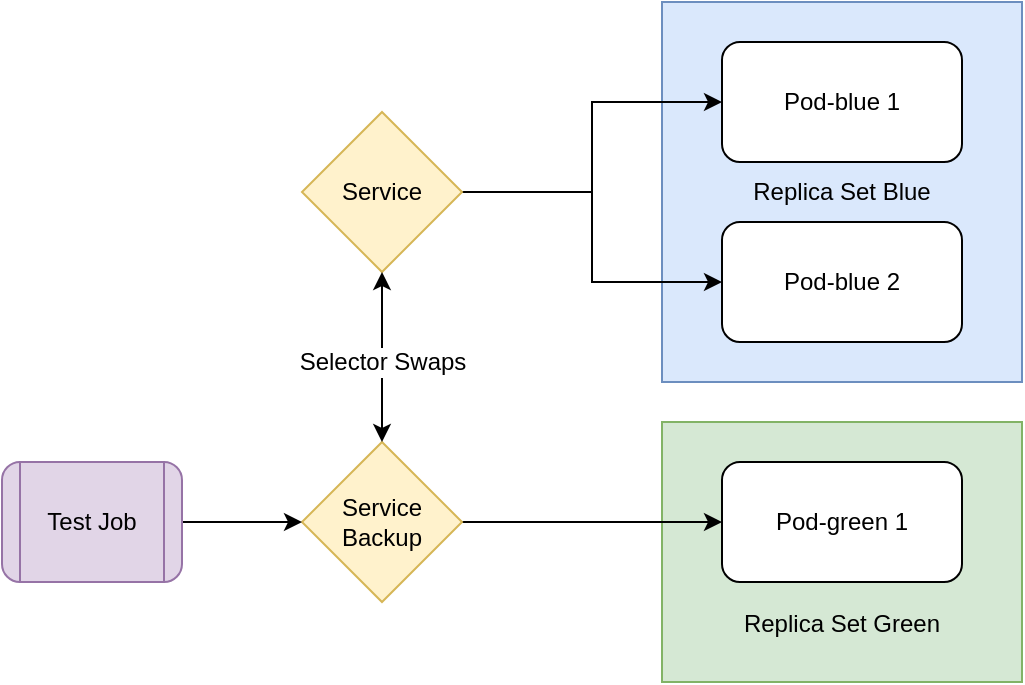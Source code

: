 <mxfile version="12.5.3" type="device"><diagram id="nUjS3g8zNArXUL-8fTUX" name="Page-1"><mxGraphModel dx="946" dy="680" grid="1" gridSize="10" guides="1" tooltips="1" connect="1" arrows="1" fold="1" page="1" pageScale="1" pageWidth="850" pageHeight="1100" math="0" shadow="0"><root><mxCell id="0"/><mxCell id="1" parent="0"/><mxCell id="aC_GR-dfm-srvQSfmo1Z-18" value="" style="group" vertex="1" connectable="0" parent="1"><mxGeometry x="400" y="280" width="180" height="130" as="geometry"/></mxCell><mxCell id="aC_GR-dfm-srvQSfmo1Z-16" value="&lt;br&gt;&lt;br&gt;&lt;br&gt;&lt;br&gt;&lt;br&gt;Replica Set Green" style="rounded=0;whiteSpace=wrap;html=1;fillColor=#d5e8d4;strokeColor=#82b366;" vertex="1" parent="aC_GR-dfm-srvQSfmo1Z-18"><mxGeometry width="180" height="130" as="geometry"/></mxCell><mxCell id="aC_GR-dfm-srvQSfmo1Z-17" value="Pod-green 1" style="rounded=1;whiteSpace=wrap;html=1;" vertex="1" parent="aC_GR-dfm-srvQSfmo1Z-18"><mxGeometry x="30" y="20" width="120" height="60" as="geometry"/></mxCell><mxCell id="aC_GR-dfm-srvQSfmo1Z-11" value="" style="group" vertex="1" connectable="0" parent="1"><mxGeometry x="400" y="70" width="180" height="190" as="geometry"/></mxCell><mxCell id="aC_GR-dfm-srvQSfmo1Z-7" value="Replica Set Blue" style="rounded=0;whiteSpace=wrap;html=1;fillColor=#dae8fc;strokeColor=#6c8ebf;" vertex="1" parent="aC_GR-dfm-srvQSfmo1Z-11"><mxGeometry width="180" height="190" as="geometry"/></mxCell><mxCell id="aC_GR-dfm-srvQSfmo1Z-8" value="Pod-blue 1" style="rounded=1;whiteSpace=wrap;html=1;" vertex="1" parent="aC_GR-dfm-srvQSfmo1Z-11"><mxGeometry x="30" y="20" width="120" height="60" as="geometry"/></mxCell><mxCell id="aC_GR-dfm-srvQSfmo1Z-9" value="Pod-blue 2" style="rounded=1;whiteSpace=wrap;html=1;" vertex="1" parent="aC_GR-dfm-srvQSfmo1Z-11"><mxGeometry x="30" y="110" width="120" height="60" as="geometry"/></mxCell><mxCell id="aC_GR-dfm-srvQSfmo1Z-19" style="edgeStyle=orthogonalEdgeStyle;rounded=0;orthogonalLoop=1;jettySize=auto;html=1;exitX=1;exitY=0.5;exitDx=0;exitDy=0;entryX=0;entryY=0.5;entryDx=0;entryDy=0;" edge="1" parent="1" source="aC_GR-dfm-srvQSfmo1Z-4" target="aC_GR-dfm-srvQSfmo1Z-8"><mxGeometry relative="1" as="geometry"/></mxCell><mxCell id="aC_GR-dfm-srvQSfmo1Z-20" style="edgeStyle=orthogonalEdgeStyle;rounded=0;orthogonalLoop=1;jettySize=auto;html=1;exitX=1;exitY=0.5;exitDx=0;exitDy=0;" edge="1" parent="1" source="aC_GR-dfm-srvQSfmo1Z-4" target="aC_GR-dfm-srvQSfmo1Z-9"><mxGeometry relative="1" as="geometry"/></mxCell><mxCell id="aC_GR-dfm-srvQSfmo1Z-4" value="Service" style="rhombus;whiteSpace=wrap;html=1;fillColor=#fff2cc;strokeColor=#d6b656;" vertex="1" parent="1"><mxGeometry x="220" y="125" width="80" height="80" as="geometry"/></mxCell><mxCell id="aC_GR-dfm-srvQSfmo1Z-21" style="edgeStyle=orthogonalEdgeStyle;rounded=0;orthogonalLoop=1;jettySize=auto;html=1;exitX=1;exitY=0.5;exitDx=0;exitDy=0;" edge="1" parent="1" source="aC_GR-dfm-srvQSfmo1Z-6" target="aC_GR-dfm-srvQSfmo1Z-17"><mxGeometry relative="1" as="geometry"/></mxCell><mxCell id="aC_GR-dfm-srvQSfmo1Z-6" value="Service&lt;br&gt;Backup" style="rhombus;whiteSpace=wrap;html=1;fillColor=#fff2cc;strokeColor=#d6b656;" vertex="1" parent="1"><mxGeometry x="220" y="290" width="80" height="80" as="geometry"/></mxCell><mxCell id="aC_GR-dfm-srvQSfmo1Z-23" style="edgeStyle=orthogonalEdgeStyle;rounded=0;orthogonalLoop=1;jettySize=auto;html=1;exitX=1;exitY=0.5;exitDx=0;exitDy=0;" edge="1" parent="1" source="aC_GR-dfm-srvQSfmo1Z-22" target="aC_GR-dfm-srvQSfmo1Z-6"><mxGeometry relative="1" as="geometry"/></mxCell><mxCell id="aC_GR-dfm-srvQSfmo1Z-22" value="Test Job" style="shape=process;whiteSpace=wrap;html=1;backgroundOutline=1;rounded=1;fillColor=#e1d5e7;strokeColor=#9673a6;" vertex="1" parent="1"><mxGeometry x="70" y="300" width="90" height="60" as="geometry"/></mxCell><mxCell id="aC_GR-dfm-srvQSfmo1Z-25" value="" style="endArrow=classic;startArrow=classic;html=1;entryX=0.5;entryY=1;entryDx=0;entryDy=0;exitX=0.5;exitY=0;exitDx=0;exitDy=0;" edge="1" parent="1" source="aC_GR-dfm-srvQSfmo1Z-6" target="aC_GR-dfm-srvQSfmo1Z-4"><mxGeometry width="50" height="50" relative="1" as="geometry"><mxPoint x="160" y="240" as="sourcePoint"/><mxPoint x="210" y="190" as="targetPoint"/></mxGeometry></mxCell><mxCell id="aC_GR-dfm-srvQSfmo1Z-26" value="Selector Swaps" style="text;html=1;align=center;verticalAlign=middle;resizable=0;points=[];labelBackgroundColor=#ffffff;" vertex="1" connectable="0" parent="aC_GR-dfm-srvQSfmo1Z-25"><mxGeometry x="-0.129" y="-1" relative="1" as="geometry"><mxPoint x="-1" y="-3" as="offset"/></mxGeometry></mxCell></root></mxGraphModel></diagram></mxfile>